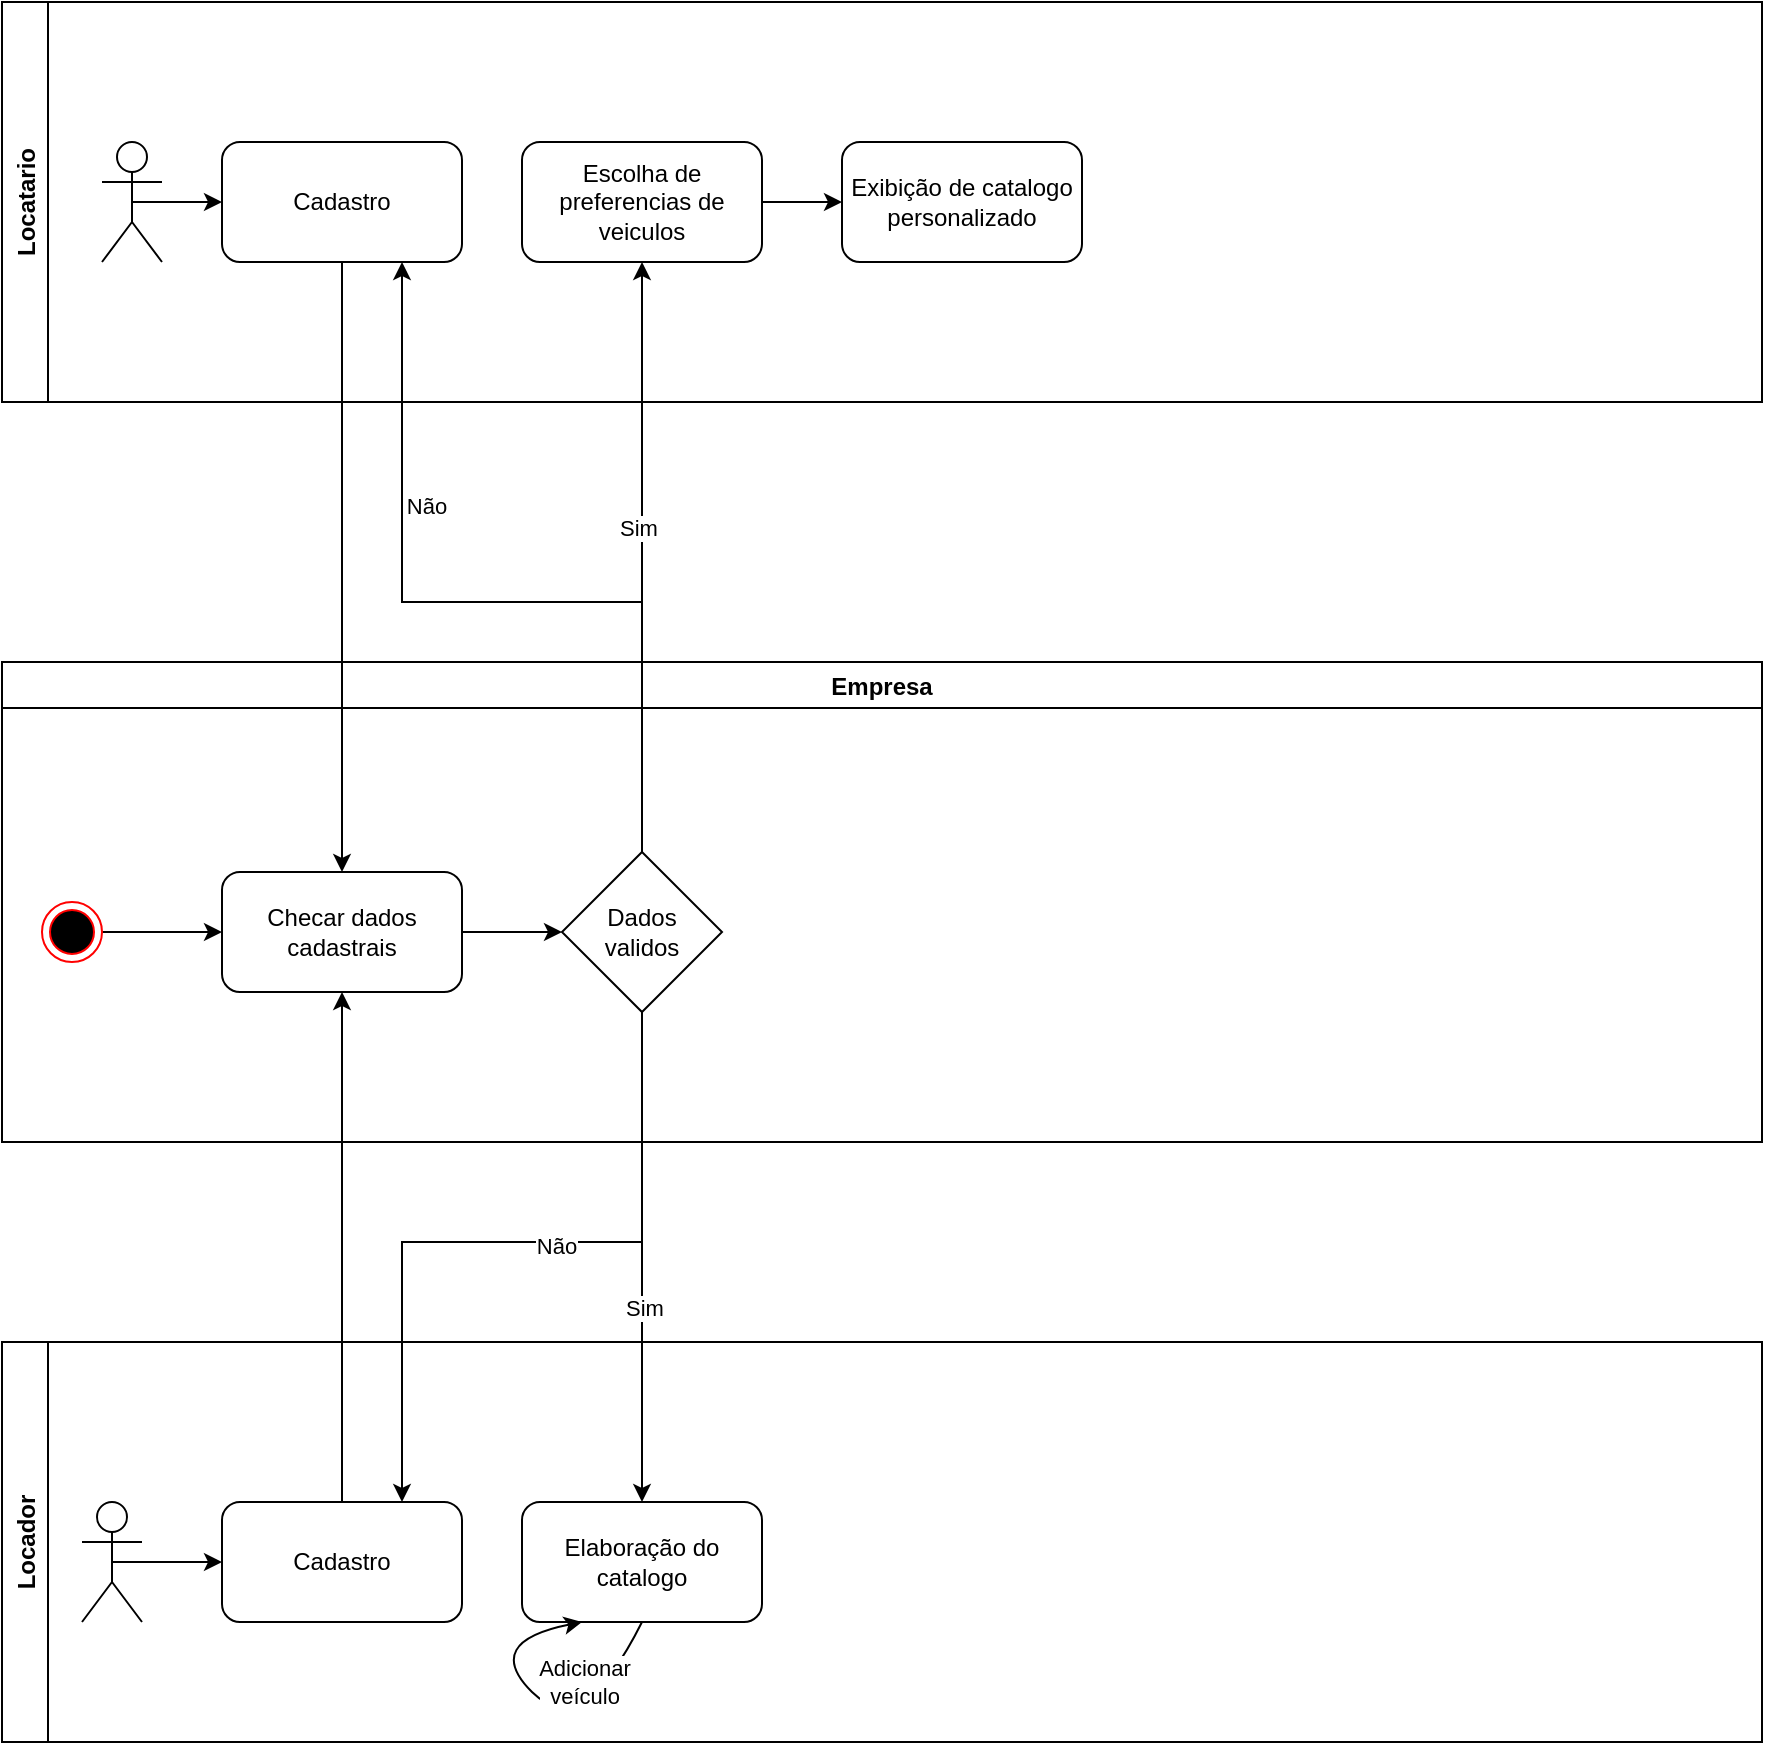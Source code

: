 <mxfile version="16.6.4" type="github">
  <diagram id="C5RBs43oDa-KdzZeNtuy" name="Page-1">
    <mxGraphModel dx="914" dy="507" grid="1" gridSize="10" guides="1" tooltips="1" connect="1" arrows="1" fold="1" page="1" pageScale="1" pageWidth="827" pageHeight="1169" math="0" shadow="0">
      <root>
        <mxCell id="WIyWlLk6GJQsqaUBKTNV-0" />
        <mxCell id="WIyWlLk6GJQsqaUBKTNV-1" parent="WIyWlLk6GJQsqaUBKTNV-0" />
        <mxCell id="VMHmmfdPvd_WCRzTMtE6-14" value="Locatario" style="swimlane;horizontal=0;" vertex="1" parent="WIyWlLk6GJQsqaUBKTNV-1">
          <mxGeometry x="40" y="70" width="880" height="200" as="geometry">
            <mxRectangle x="40" y="40" width="30" height="70" as="alternateBounds" />
          </mxGeometry>
        </mxCell>
        <mxCell id="VMHmmfdPvd_WCRzTMtE6-26" style="edgeStyle=orthogonalEdgeStyle;rounded=0;orthogonalLoop=1;jettySize=auto;html=1;exitX=0.5;exitY=0.5;exitDx=0;exitDy=0;exitPerimeter=0;entryX=0;entryY=0.5;entryDx=0;entryDy=0;" edge="1" parent="VMHmmfdPvd_WCRzTMtE6-14" source="VMHmmfdPvd_WCRzTMtE6-18" target="VMHmmfdPvd_WCRzTMtE6-20">
          <mxGeometry relative="1" as="geometry" />
        </mxCell>
        <mxCell id="VMHmmfdPvd_WCRzTMtE6-18" value="" style="shape=umlActor;verticalLabelPosition=bottom;verticalAlign=top;html=1;outlineConnect=0;" vertex="1" parent="VMHmmfdPvd_WCRzTMtE6-14">
          <mxGeometry x="50" y="70" width="30" height="60" as="geometry" />
        </mxCell>
        <mxCell id="VMHmmfdPvd_WCRzTMtE6-20" value="Cadastro" style="rounded=1;whiteSpace=wrap;html=1;" vertex="1" parent="VMHmmfdPvd_WCRzTMtE6-14">
          <mxGeometry x="110" y="70" width="120" height="60" as="geometry" />
        </mxCell>
        <mxCell id="VMHmmfdPvd_WCRzTMtE6-48" style="edgeStyle=orthogonalEdgeStyle;rounded=0;orthogonalLoop=1;jettySize=auto;html=1;entryX=0;entryY=0.5;entryDx=0;entryDy=0;" edge="1" parent="VMHmmfdPvd_WCRzTMtE6-14" source="VMHmmfdPvd_WCRzTMtE6-35" target="VMHmmfdPvd_WCRzTMtE6-47">
          <mxGeometry relative="1" as="geometry" />
        </mxCell>
        <mxCell id="VMHmmfdPvd_WCRzTMtE6-35" value="Escolha de preferencias de veiculos" style="rounded=1;whiteSpace=wrap;html=1;" vertex="1" parent="VMHmmfdPvd_WCRzTMtE6-14">
          <mxGeometry x="260" y="70" width="120" height="60" as="geometry" />
        </mxCell>
        <mxCell id="VMHmmfdPvd_WCRzTMtE6-47" value="Exibição de catalogo personalizado" style="rounded=1;whiteSpace=wrap;html=1;" vertex="1" parent="VMHmmfdPvd_WCRzTMtE6-14">
          <mxGeometry x="420" y="70" width="120" height="60" as="geometry" />
        </mxCell>
        <mxCell id="VMHmmfdPvd_WCRzTMtE6-16" value="Locador" style="swimlane;horizontal=0;direction=east;" vertex="1" parent="WIyWlLk6GJQsqaUBKTNV-1">
          <mxGeometry x="40" y="740" width="880" height="200" as="geometry" />
        </mxCell>
        <mxCell id="VMHmmfdPvd_WCRzTMtE6-23" value="" style="shape=umlActor;verticalLabelPosition=bottom;verticalAlign=top;html=1;" vertex="1" parent="VMHmmfdPvd_WCRzTMtE6-16">
          <mxGeometry x="40" y="80" width="30" height="60" as="geometry" />
        </mxCell>
        <mxCell id="VMHmmfdPvd_WCRzTMtE6-40" value="Cadastro" style="rounded=1;whiteSpace=wrap;html=1;" vertex="1" parent="VMHmmfdPvd_WCRzTMtE6-16">
          <mxGeometry x="110" y="80" width="120" height="60" as="geometry" />
        </mxCell>
        <mxCell id="VMHmmfdPvd_WCRzTMtE6-24" style="edgeStyle=orthogonalEdgeStyle;rounded=0;orthogonalLoop=1;jettySize=auto;html=1;exitX=0.5;exitY=0.5;exitDx=0;exitDy=0;exitPerimeter=0;entryX=0;entryY=0.5;entryDx=0;entryDy=0;" edge="1" parent="VMHmmfdPvd_WCRzTMtE6-16" source="VMHmmfdPvd_WCRzTMtE6-23" target="VMHmmfdPvd_WCRzTMtE6-40">
          <mxGeometry relative="1" as="geometry">
            <mxPoint x="70" y="109.571" as="targetPoint" />
          </mxGeometry>
        </mxCell>
        <mxCell id="VMHmmfdPvd_WCRzTMtE6-46" value="Elaboração do catalogo" style="rounded=1;whiteSpace=wrap;html=1;" vertex="1" parent="VMHmmfdPvd_WCRzTMtE6-16">
          <mxGeometry x="260" y="80" width="120" height="60" as="geometry" />
        </mxCell>
        <mxCell id="VMHmmfdPvd_WCRzTMtE6-50" value="" style="curved=1;endArrow=classic;html=1;rounded=0;entryX=0.25;entryY=1;entryDx=0;entryDy=0;exitX=0.5;exitY=1;exitDx=0;exitDy=0;" edge="1" parent="VMHmmfdPvd_WCRzTMtE6-16" source="VMHmmfdPvd_WCRzTMtE6-46" target="VMHmmfdPvd_WCRzTMtE6-46">
          <mxGeometry width="50" height="50" relative="1" as="geometry">
            <mxPoint x="240" y="200" as="sourcePoint" />
            <mxPoint x="290" y="150" as="targetPoint" />
            <Array as="points">
              <mxPoint x="290" y="200" />
              <mxPoint x="240" y="150" />
            </Array>
          </mxGeometry>
        </mxCell>
        <mxCell id="VMHmmfdPvd_WCRzTMtE6-51" value="Adicionar&lt;br&gt;veículo" style="edgeLabel;html=1;align=center;verticalAlign=middle;resizable=0;points=[];" vertex="1" connectable="0" parent="VMHmmfdPvd_WCRzTMtE6-50">
          <mxGeometry x="-0.089" y="-4" relative="1" as="geometry">
            <mxPoint x="11" y="-14" as="offset" />
          </mxGeometry>
        </mxCell>
        <mxCell id="VMHmmfdPvd_WCRzTMtE6-17" value="Empresa" style="swimlane;" vertex="1" parent="WIyWlLk6GJQsqaUBKTNV-1">
          <mxGeometry x="40" y="400" width="880" height="240" as="geometry" />
        </mxCell>
        <mxCell id="VMHmmfdPvd_WCRzTMtE6-28" style="edgeStyle=orthogonalEdgeStyle;rounded=0;orthogonalLoop=1;jettySize=auto;html=1;exitX=1;exitY=0.5;exitDx=0;exitDy=0;entryX=0;entryY=0.5;entryDx=0;entryDy=0;" edge="1" parent="VMHmmfdPvd_WCRzTMtE6-17" source="VMHmmfdPvd_WCRzTMtE6-22" target="VMHmmfdPvd_WCRzTMtE6-27">
          <mxGeometry relative="1" as="geometry" />
        </mxCell>
        <mxCell id="VMHmmfdPvd_WCRzTMtE6-22" value="" style="ellipse;html=1;shape=endState;fillColor=#000000;strokeColor=#ff0000;" vertex="1" parent="VMHmmfdPvd_WCRzTMtE6-17">
          <mxGeometry x="20" y="120" width="30" height="30" as="geometry" />
        </mxCell>
        <mxCell id="VMHmmfdPvd_WCRzTMtE6-31" style="edgeStyle=orthogonalEdgeStyle;rounded=0;orthogonalLoop=1;jettySize=auto;html=1;entryX=0;entryY=0.5;entryDx=0;entryDy=0;" edge="1" parent="VMHmmfdPvd_WCRzTMtE6-17" source="VMHmmfdPvd_WCRzTMtE6-27" target="VMHmmfdPvd_WCRzTMtE6-30">
          <mxGeometry relative="1" as="geometry" />
        </mxCell>
        <mxCell id="VMHmmfdPvd_WCRzTMtE6-27" value="Checar dados cadastrais" style="rounded=1;whiteSpace=wrap;html=1;" vertex="1" parent="VMHmmfdPvd_WCRzTMtE6-17">
          <mxGeometry x="110" y="105" width="120" height="60" as="geometry" />
        </mxCell>
        <mxCell id="VMHmmfdPvd_WCRzTMtE6-30" value="Dados &lt;br&gt;validos" style="rhombus;whiteSpace=wrap;html=1;" vertex="1" parent="VMHmmfdPvd_WCRzTMtE6-17">
          <mxGeometry x="280" y="95" width="80" height="80" as="geometry" />
        </mxCell>
        <mxCell id="VMHmmfdPvd_WCRzTMtE6-29" style="edgeStyle=orthogonalEdgeStyle;rounded=0;orthogonalLoop=1;jettySize=auto;html=1;entryX=0.5;entryY=0;entryDx=0;entryDy=0;" edge="1" parent="WIyWlLk6GJQsqaUBKTNV-1" source="VMHmmfdPvd_WCRzTMtE6-20" target="VMHmmfdPvd_WCRzTMtE6-27">
          <mxGeometry relative="1" as="geometry" />
        </mxCell>
        <mxCell id="VMHmmfdPvd_WCRzTMtE6-32" style="edgeStyle=orthogonalEdgeStyle;rounded=0;orthogonalLoop=1;jettySize=auto;html=1;entryX=0.75;entryY=1;entryDx=0;entryDy=0;exitX=0.5;exitY=0;exitDx=0;exitDy=0;" edge="1" parent="WIyWlLk6GJQsqaUBKTNV-1" source="VMHmmfdPvd_WCRzTMtE6-30" target="VMHmmfdPvd_WCRzTMtE6-20">
          <mxGeometry relative="1" as="geometry">
            <mxPoint x="360.0" y="160" as="targetPoint" />
            <Array as="points">
              <mxPoint x="360" y="370" />
              <mxPoint x="240" y="370" />
            </Array>
          </mxGeometry>
        </mxCell>
        <mxCell id="VMHmmfdPvd_WCRzTMtE6-33" value="Não" style="edgeLabel;html=1;align=center;verticalAlign=middle;resizable=0;points=[];" vertex="1" connectable="0" parent="VMHmmfdPvd_WCRzTMtE6-32">
          <mxGeometry x="0.127" y="1" relative="1" as="geometry">
            <mxPoint x="1" y="-49" as="offset" />
          </mxGeometry>
        </mxCell>
        <mxCell id="VMHmmfdPvd_WCRzTMtE6-38" style="edgeStyle=orthogonalEdgeStyle;rounded=0;orthogonalLoop=1;jettySize=auto;html=1;entryX=0.5;entryY=1;entryDx=0;entryDy=0;" edge="1" parent="WIyWlLk6GJQsqaUBKTNV-1" source="VMHmmfdPvd_WCRzTMtE6-30" target="VMHmmfdPvd_WCRzTMtE6-35">
          <mxGeometry relative="1" as="geometry" />
        </mxCell>
        <mxCell id="VMHmmfdPvd_WCRzTMtE6-39" value="Sim" style="edgeLabel;html=1;align=center;verticalAlign=middle;resizable=0;points=[];" vertex="1" connectable="0" parent="VMHmmfdPvd_WCRzTMtE6-38">
          <mxGeometry x="0.177" y="2" relative="1" as="geometry">
            <mxPoint y="11" as="offset" />
          </mxGeometry>
        </mxCell>
        <mxCell id="VMHmmfdPvd_WCRzTMtE6-41" style="edgeStyle=orthogonalEdgeStyle;rounded=0;orthogonalLoop=1;jettySize=auto;html=1;entryX=0.5;entryY=1;entryDx=0;entryDy=0;" edge="1" parent="WIyWlLk6GJQsqaUBKTNV-1" source="VMHmmfdPvd_WCRzTMtE6-40" target="VMHmmfdPvd_WCRzTMtE6-27">
          <mxGeometry relative="1" as="geometry" />
        </mxCell>
        <mxCell id="VMHmmfdPvd_WCRzTMtE6-42" style="edgeStyle=orthogonalEdgeStyle;rounded=0;orthogonalLoop=1;jettySize=auto;html=1;entryX=0.75;entryY=0;entryDx=0;entryDy=0;" edge="1" parent="WIyWlLk6GJQsqaUBKTNV-1" source="VMHmmfdPvd_WCRzTMtE6-30" target="VMHmmfdPvd_WCRzTMtE6-40">
          <mxGeometry relative="1" as="geometry">
            <Array as="points">
              <mxPoint x="360" y="690" />
              <mxPoint x="240" y="690" />
            </Array>
          </mxGeometry>
        </mxCell>
        <mxCell id="VMHmmfdPvd_WCRzTMtE6-43" value="Não" style="edgeLabel;html=1;align=center;verticalAlign=middle;resizable=0;points=[];" vertex="1" connectable="0" parent="VMHmmfdPvd_WCRzTMtE6-42">
          <mxGeometry x="-0.127" y="2" relative="1" as="geometry">
            <mxPoint x="1" as="offset" />
          </mxGeometry>
        </mxCell>
        <mxCell id="VMHmmfdPvd_WCRzTMtE6-44" style="edgeStyle=orthogonalEdgeStyle;rounded=0;orthogonalLoop=1;jettySize=auto;html=1;" edge="1" parent="WIyWlLk6GJQsqaUBKTNV-1" source="VMHmmfdPvd_WCRzTMtE6-30">
          <mxGeometry relative="1" as="geometry">
            <mxPoint x="360" y="820" as="targetPoint" />
          </mxGeometry>
        </mxCell>
        <mxCell id="VMHmmfdPvd_WCRzTMtE6-45" value="Sim" style="edgeLabel;html=1;align=center;verticalAlign=middle;resizable=0;points=[];" vertex="1" connectable="0" parent="VMHmmfdPvd_WCRzTMtE6-44">
          <mxGeometry x="0.205" relative="1" as="geometry">
            <mxPoint as="offset" />
          </mxGeometry>
        </mxCell>
      </root>
    </mxGraphModel>
  </diagram>
</mxfile>
